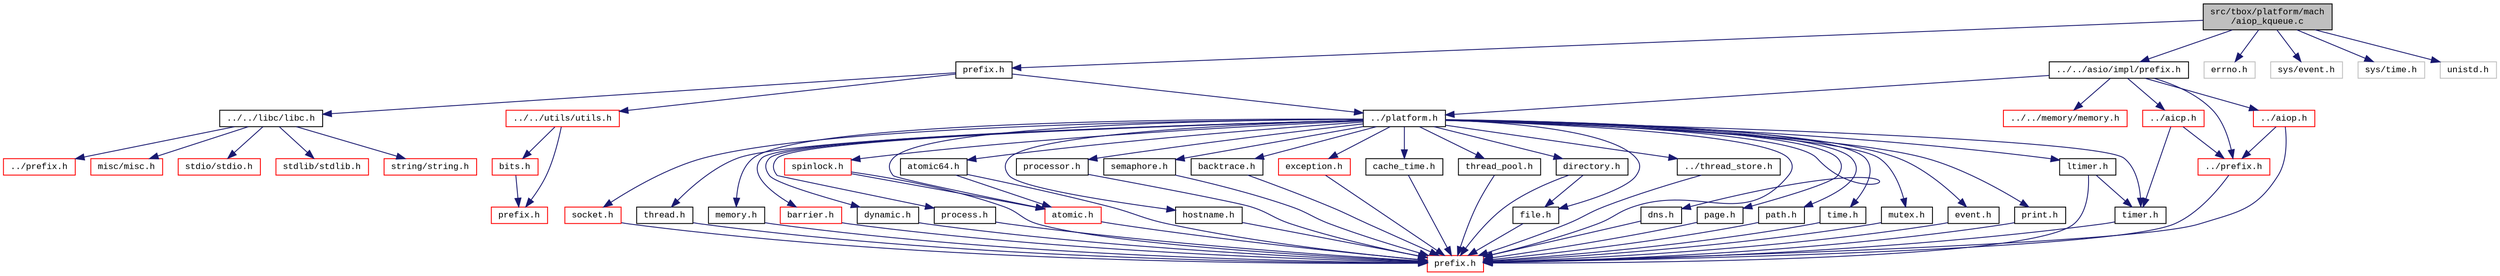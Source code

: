digraph "src/tbox/platform/mach/aiop_kqueue.c"
{
  edge [fontname="CourierNew",fontsize="10",labelfontname="CourierNew",labelfontsize="10"];
  node [fontname="CourierNew",fontsize="10",shape=record];
  Node1 [label="src/tbox/platform/mach\l/aiop_kqueue.c",height=0.2,width=0.4,color="black", fillcolor="grey75", style="filled" fontcolor="black"];
  Node1 -> Node2 [color="midnightblue",fontsize="10",style="solid",fontname="CourierNew"];
  Node2 [label="prefix.h",height=0.2,width=0.4,color="black", fillcolor="white", style="filled",URL="$de/d41/platform_2mach_2prefix_8h_source.html"];
  Node2 -> Node3 [color="midnightblue",fontsize="10",style="solid",fontname="CourierNew"];
  Node3 [label="../platform.h",height=0.2,width=0.4,color="black", fillcolor="white", style="filled",URL="$de/d03/platform_8h.html"];
  Node3 -> Node4 [color="midnightblue",fontsize="10",style="solid",fontname="CourierNew"];
  Node4 [label="prefix.h",height=0.2,width=0.4,color="red", fillcolor="white", style="filled",URL="$db/dfa/platform_2prefix_8h_source.html"];
  Node3 -> Node5 [color="midnightblue",fontsize="10",style="solid",fontname="CourierNew"];
  Node5 [label="dns.h",height=0.2,width=0.4,color="black", fillcolor="white", style="filled",URL="$d9/d31/platform_2dns_8h_source.html"];
  Node5 -> Node4 [color="midnightblue",fontsize="10",style="solid",fontname="CourierNew"];
  Node3 -> Node6 [color="midnightblue",fontsize="10",style="solid",fontname="CourierNew"];
  Node6 [label="page.h",height=0.2,width=0.4,color="black", fillcolor="white", style="filled",URL="$de/dad/page_8h.html"];
  Node6 -> Node4 [color="midnightblue",fontsize="10",style="solid",fontname="CourierNew"];
  Node3 -> Node7 [color="midnightblue",fontsize="10",style="solid",fontname="CourierNew"];
  Node7 [label="path.h",height=0.2,width=0.4,color="black", fillcolor="white", style="filled",URL="$d7/dd4/path_8h_source.html"];
  Node7 -> Node4 [color="midnightblue",fontsize="10",style="solid",fontname="CourierNew"];
  Node3 -> Node8 [color="midnightblue",fontsize="10",style="solid",fontname="CourierNew"];
  Node8 [label="file.h",height=0.2,width=0.4,color="black", fillcolor="white", style="filled",URL="$d2/d4d/file_8h.html"];
  Node8 -> Node4 [color="midnightblue",fontsize="10",style="solid",fontname="CourierNew"];
  Node3 -> Node9 [color="midnightblue",fontsize="10",style="solid",fontname="CourierNew"];
  Node9 [label="time.h",height=0.2,width=0.4,color="black", fillcolor="white", style="filled",URL="$db/d97/platform_2time_8h_source.html"];
  Node9 -> Node4 [color="midnightblue",fontsize="10",style="solid",fontname="CourierNew"];
  Node3 -> Node10 [color="midnightblue",fontsize="10",style="solid",fontname="CourierNew"];
  Node10 [label="mutex.h",height=0.2,width=0.4,color="black", fillcolor="white", style="filled",URL="$d0/df8/mutex_8h.html"];
  Node10 -> Node4 [color="midnightblue",fontsize="10",style="solid",fontname="CourierNew"];
  Node3 -> Node11 [color="midnightblue",fontsize="10",style="solid",fontname="CourierNew"];
  Node11 [label="event.h",height=0.2,width=0.4,color="black", fillcolor="white", style="filled",URL="$dd/d20/event_8h.html"];
  Node11 -> Node4 [color="midnightblue",fontsize="10",style="solid",fontname="CourierNew"];
  Node3 -> Node12 [color="midnightblue",fontsize="10",style="solid",fontname="CourierNew"];
  Node12 [label="timer.h",height=0.2,width=0.4,color="black", fillcolor="white", style="filled",URL="$d5/dd0/timer_8h.html"];
  Node12 -> Node4 [color="midnightblue",fontsize="10",style="solid",fontname="CourierNew"];
  Node3 -> Node13 [color="midnightblue",fontsize="10",style="solid",fontname="CourierNew"];
  Node13 [label="print.h",height=0.2,width=0.4,color="black", fillcolor="white", style="filled",URL="$d5/d77/print_8h.html"];
  Node13 -> Node4 [color="midnightblue",fontsize="10",style="solid",fontname="CourierNew"];
  Node3 -> Node14 [color="midnightblue",fontsize="10",style="solid",fontname="CourierNew"];
  Node14 [label="ltimer.h",height=0.2,width=0.4,color="black", fillcolor="white", style="filled",URL="$d5/d7d/ltimer_8h.html"];
  Node14 -> Node4 [color="midnightblue",fontsize="10",style="solid",fontname="CourierNew"];
  Node14 -> Node12 [color="midnightblue",fontsize="10",style="solid",fontname="CourierNew"];
  Node3 -> Node15 [color="midnightblue",fontsize="10",style="solid",fontname="CourierNew"];
  Node15 [label="socket.h",height=0.2,width=0.4,color="red", fillcolor="white", style="filled",URL="$da/ddd/socket_8h.html"];
  Node15 -> Node4 [color="midnightblue",fontsize="10",style="solid",fontname="CourierNew"];
  Node3 -> Node16 [color="midnightblue",fontsize="10",style="solid",fontname="CourierNew"];
  Node16 [label="thread.h",height=0.2,width=0.4,color="black", fillcolor="white", style="filled",URL="$db/dd5/thread_8h.html"];
  Node16 -> Node4 [color="midnightblue",fontsize="10",style="solid",fontname="CourierNew"];
  Node3 -> Node17 [color="midnightblue",fontsize="10",style="solid",fontname="CourierNew"];
  Node17 [label="atomic.h",height=0.2,width=0.4,color="red", fillcolor="white", style="filled",URL="$dd/d02/atomic_8h_source.html"];
  Node17 -> Node4 [color="midnightblue",fontsize="10",style="solid",fontname="CourierNew"];
  Node3 -> Node18 [color="midnightblue",fontsize="10",style="solid",fontname="CourierNew"];
  Node18 [label="memory.h",height=0.2,width=0.4,color="black", fillcolor="white", style="filled",URL="$d0/db0/platform_2memory_8h_source.html"];
  Node18 -> Node4 [color="midnightblue",fontsize="10",style="solid",fontname="CourierNew"];
  Node3 -> Node19 [color="midnightblue",fontsize="10",style="solid",fontname="CourierNew"];
  Node19 [label="barrier.h",height=0.2,width=0.4,color="red", fillcolor="white", style="filled",URL="$df/d9a/barrier_8h_source.html"];
  Node19 -> Node4 [color="midnightblue",fontsize="10",style="solid",fontname="CourierNew"];
  Node3 -> Node20 [color="midnightblue",fontsize="10",style="solid",fontname="CourierNew"];
  Node20 [label="dynamic.h",height=0.2,width=0.4,color="black", fillcolor="white", style="filled",URL="$df/dd3/dynamic_8h_source.html"];
  Node20 -> Node4 [color="midnightblue",fontsize="10",style="solid",fontname="CourierNew"];
  Node3 -> Node21 [color="midnightblue",fontsize="10",style="solid",fontname="CourierNew"];
  Node21 [label="process.h",height=0.2,width=0.4,color="black", fillcolor="white", style="filled",URL="$da/d42/process_8h.html"];
  Node21 -> Node4 [color="midnightblue",fontsize="10",style="solid",fontname="CourierNew"];
  Node3 -> Node22 [color="midnightblue",fontsize="10",style="solid",fontname="CourierNew"];
  Node22 [label="spinlock.h",height=0.2,width=0.4,color="red", fillcolor="white", style="filled",URL="$df/d63/spinlock_8h.html"];
  Node22 -> Node4 [color="midnightblue",fontsize="10",style="solid",fontname="CourierNew"];
  Node22 -> Node17 [color="midnightblue",fontsize="10",style="solid",fontname="CourierNew"];
  Node3 -> Node23 [color="midnightblue",fontsize="10",style="solid",fontname="CourierNew"];
  Node23 [label="atomic64.h",height=0.2,width=0.4,color="black", fillcolor="white", style="filled",URL="$df/dd4/atomic64_8h_source.html"];
  Node23 -> Node4 [color="midnightblue",fontsize="10",style="solid",fontname="CourierNew"];
  Node23 -> Node17 [color="midnightblue",fontsize="10",style="solid",fontname="CourierNew"];
  Node3 -> Node24 [color="midnightblue",fontsize="10",style="solid",fontname="CourierNew"];
  Node24 [label="hostname.h",height=0.2,width=0.4,color="black", fillcolor="white", style="filled",URL="$d4/de1/hostname_8h.html"];
  Node24 -> Node4 [color="midnightblue",fontsize="10",style="solid",fontname="CourierNew"];
  Node3 -> Node25 [color="midnightblue",fontsize="10",style="solid",fontname="CourierNew"];
  Node25 [label="processor.h",height=0.2,width=0.4,color="black", fillcolor="white", style="filled",URL="$d9/d99/processor_8h.html"];
  Node25 -> Node4 [color="midnightblue",fontsize="10",style="solid",fontname="CourierNew"];
  Node3 -> Node26 [color="midnightblue",fontsize="10",style="solid",fontname="CourierNew"];
  Node26 [label="semaphore.h",height=0.2,width=0.4,color="black", fillcolor="white", style="filled",URL="$d6/dc6/semaphore_8h.html"];
  Node26 -> Node4 [color="midnightblue",fontsize="10",style="solid",fontname="CourierNew"];
  Node3 -> Node27 [color="midnightblue",fontsize="10",style="solid",fontname="CourierNew"];
  Node27 [label="backtrace.h",height=0.2,width=0.4,color="black", fillcolor="white", style="filled",URL="$d3/dda/backtrace_8h.html"];
  Node27 -> Node4 [color="midnightblue",fontsize="10",style="solid",fontname="CourierNew"];
  Node3 -> Node28 [color="midnightblue",fontsize="10",style="solid",fontname="CourierNew"];
  Node28 [label="directory.h",height=0.2,width=0.4,color="black", fillcolor="white", style="filled",URL="$d9/d0f/directory_8h.html"];
  Node28 -> Node4 [color="midnightblue",fontsize="10",style="solid",fontname="CourierNew"];
  Node28 -> Node8 [color="midnightblue",fontsize="10",style="solid",fontname="CourierNew"];
  Node3 -> Node29 [color="midnightblue",fontsize="10",style="solid",fontname="CourierNew"];
  Node29 [label="exception.h",height=0.2,width=0.4,color="red", fillcolor="white", style="filled",URL="$dd/d2d/exception_8h_source.html"];
  Node29 -> Node4 [color="midnightblue",fontsize="10",style="solid",fontname="CourierNew"];
  Node3 -> Node30 [color="midnightblue",fontsize="10",style="solid",fontname="CourierNew"];
  Node30 [label="cache_time.h",height=0.2,width=0.4,color="black", fillcolor="white", style="filled",URL="$d4/d37/cache__time_8h.html"];
  Node30 -> Node4 [color="midnightblue",fontsize="10",style="solid",fontname="CourierNew"];
  Node3 -> Node31 [color="midnightblue",fontsize="10",style="solid",fontname="CourierNew"];
  Node31 [label="thread_pool.h",height=0.2,width=0.4,color="black", fillcolor="white", style="filled",URL="$d3/dec/thread__pool_8h.html"];
  Node31 -> Node4 [color="midnightblue",fontsize="10",style="solid",fontname="CourierNew"];
  Node3 -> Node32 [color="midnightblue",fontsize="10",style="solid",fontname="CourierNew"];
  Node32 [label="../thread_store.h",height=0.2,width=0.4,color="black", fillcolor="white", style="filled",URL="$d8/d4a/thread__store_8h.html"];
  Node32 -> Node4 [color="midnightblue",fontsize="10",style="solid",fontname="CourierNew"];
  Node2 -> Node33 [color="midnightblue",fontsize="10",style="solid",fontname="CourierNew"];
  Node33 [label="../../libc/libc.h",height=0.2,width=0.4,color="black", fillcolor="white", style="filled",URL="$db/dc8/libc_8h.html"];
  Node33 -> Node34 [color="midnightblue",fontsize="10",style="solid",fontname="CourierNew"];
  Node34 [label="../prefix.h",height=0.2,width=0.4,color="red", fillcolor="white", style="filled",URL="$d4/df0/libc_2prefix_8h_source.html"];
  Node33 -> Node35 [color="midnightblue",fontsize="10",style="solid",fontname="CourierNew"];
  Node35 [label="misc/misc.h",height=0.2,width=0.4,color="red", fillcolor="white", style="filled",URL="$d4/d08/misc_8h.html"];
  Node33 -> Node36 [color="midnightblue",fontsize="10",style="solid",fontname="CourierNew"];
  Node36 [label="stdio/stdio.h",height=0.2,width=0.4,color="red", fillcolor="white", style="filled",URL="$d6/dd1/stdio_8h.html"];
  Node33 -> Node37 [color="midnightblue",fontsize="10",style="solid",fontname="CourierNew"];
  Node37 [label="stdlib/stdlib.h",height=0.2,width=0.4,color="red", fillcolor="white", style="filled",URL="$dc/d9c/stdlib_8h.html"];
  Node33 -> Node38 [color="midnightblue",fontsize="10",style="solid",fontname="CourierNew"];
  Node38 [label="string/string.h",height=0.2,width=0.4,color="red", fillcolor="white", style="filled",URL="$da/d52/libc_2string_2string_8h_source.html"];
  Node2 -> Node39 [color="midnightblue",fontsize="10",style="solid",fontname="CourierNew"];
  Node39 [label="../../utils/utils.h",height=0.2,width=0.4,color="red", fillcolor="white", style="filled",URL="$de/d2f/utils_2utils_8h_source.html"];
  Node39 -> Node40 [color="midnightblue",fontsize="10",style="solid",fontname="CourierNew"];
  Node40 [label="prefix.h",height=0.2,width=0.4,color="red", fillcolor="white", style="filled",URL="$de/d60/utils_2prefix_8h_source.html"];
  Node39 -> Node41 [color="midnightblue",fontsize="10",style="solid",fontname="CourierNew"];
  Node41 [label="bits.h",height=0.2,width=0.4,color="red", fillcolor="white", style="filled",URL="$df/db9/bits_8h_source.html"];
  Node41 -> Node40 [color="midnightblue",fontsize="10",style="solid",fontname="CourierNew"];
  Node1 -> Node42 [color="midnightblue",fontsize="10",style="solid",fontname="CourierNew"];
  Node42 [label="../../asio/impl/prefix.h",height=0.2,width=0.4,color="black", fillcolor="white", style="filled",URL="$d3/d3c/asio_2impl_2prefix_8h_source.html"];
  Node42 -> Node43 [color="midnightblue",fontsize="10",style="solid",fontname="CourierNew"];
  Node43 [label="../prefix.h",height=0.2,width=0.4,color="red", fillcolor="white", style="filled",URL="$db/d56/asio_2prefix_8h_source.html"];
  Node43 -> Node4 [color="midnightblue",fontsize="10",style="solid",fontname="CourierNew"];
  Node42 -> Node44 [color="midnightblue",fontsize="10",style="solid",fontname="CourierNew"];
  Node44 [label="../aicp.h",height=0.2,width=0.4,color="red", fillcolor="white", style="filled",URL="$dd/dd5/aicp_8h.html"];
  Node44 -> Node43 [color="midnightblue",fontsize="10",style="solid",fontname="CourierNew"];
  Node44 -> Node12 [color="midnightblue",fontsize="10",style="solid",fontname="CourierNew"];
  Node42 -> Node45 [color="midnightblue",fontsize="10",style="solid",fontname="CourierNew"];
  Node45 [label="../aiop.h",height=0.2,width=0.4,color="red", fillcolor="white", style="filled",URL="$db/d08/aiop_8h.html"];
  Node45 -> Node43 [color="midnightblue",fontsize="10",style="solid",fontname="CourierNew"];
  Node45 -> Node4 [color="midnightblue",fontsize="10",style="solid",fontname="CourierNew"];
  Node42 -> Node46 [color="midnightblue",fontsize="10",style="solid",fontname="CourierNew"];
  Node46 [label="../../memory/memory.h",height=0.2,width=0.4,color="red", fillcolor="white", style="filled",URL="$dd/d7b/memory_2memory_8h_source.html"];
  Node42 -> Node3 [color="midnightblue",fontsize="10",style="solid",fontname="CourierNew"];
  Node1 -> Node47 [color="midnightblue",fontsize="10",style="solid",fontname="CourierNew"];
  Node47 [label="errno.h",height=0.2,width=0.4,color="grey75", fillcolor="white", style="filled"];
  Node1 -> Node48 [color="midnightblue",fontsize="10",style="solid",fontname="CourierNew"];
  Node48 [label="sys/event.h",height=0.2,width=0.4,color="grey75", fillcolor="white", style="filled"];
  Node1 -> Node49 [color="midnightblue",fontsize="10",style="solid",fontname="CourierNew"];
  Node49 [label="sys/time.h",height=0.2,width=0.4,color="grey75", fillcolor="white", style="filled"];
  Node1 -> Node50 [color="midnightblue",fontsize="10",style="solid",fontname="CourierNew"];
  Node50 [label="unistd.h",height=0.2,width=0.4,color="grey75", fillcolor="white", style="filled"];
}
